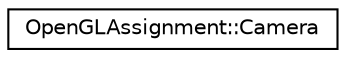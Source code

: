 digraph "Graphical Class Hierarchy"
{
 // LATEX_PDF_SIZE
  edge [fontname="Helvetica",fontsize="10",labelfontname="Helvetica",labelfontsize="10"];
  node [fontname="Helvetica",fontsize="10",shape=record];
  rankdir="LR";
  Node0 [label="OpenGLAssignment::Camera",height=0.2,width=0.4,color="black", fillcolor="white", style="filled",URL="$class_open_g_l_assignment_1_1_camera.html",tooltip=" "];
}
